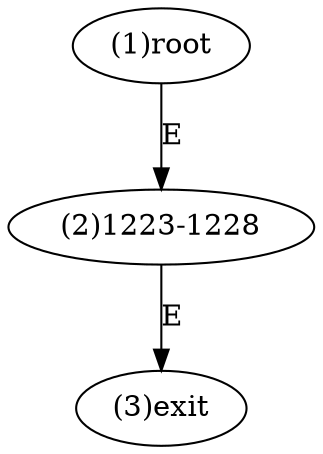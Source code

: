 digraph "" { 
1[ label="(1)root"];
2[ label="(2)1223-1228"];
3[ label="(3)exit"];
1->2[ label="E"];
2->3[ label="E"];
}